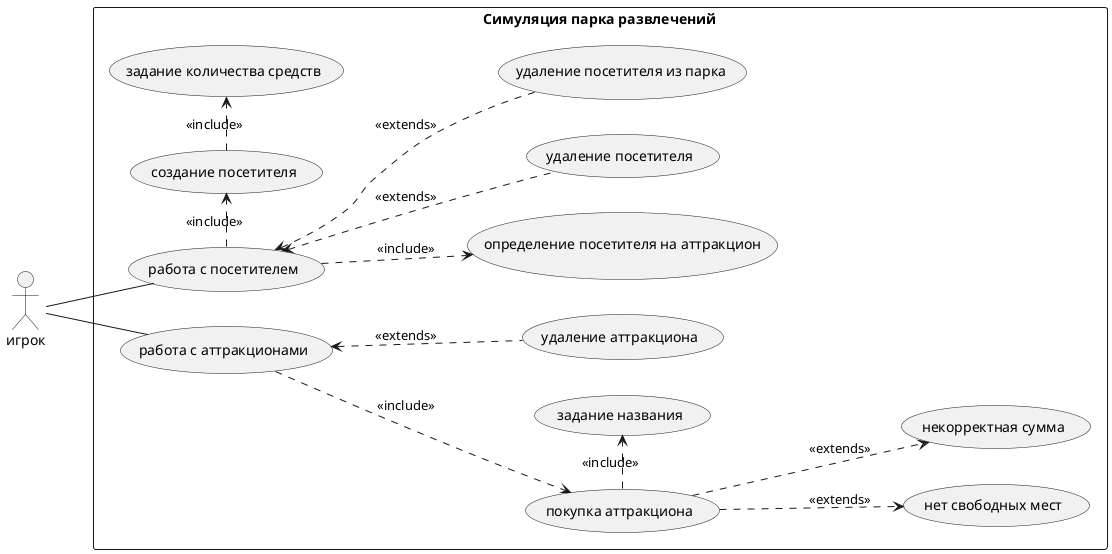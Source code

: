 @startuml
left to right direction
skinparam packageStyle rectangle
actor :игрок:
rectangle "Симуляция парка развлечений" {
  :игрок: -- (работа с посетителем)
  (работа с посетителем) ..> (определение посетителя на аттракцион) : <<include>>
  (работа с посетителем) <.. (удаление посетителя) : <<extends>>
  (работа с посетителем) <.. (удаление посетителя из парка) : <<extends>>
  (работа с посетителем) .> (создание посетителя) : <<include>>
  (создание посетителя) .> (задание количества средств) : <<include>>

  :игрок: -- (работа с аттракционами)
  (работа с аттракционами) <.. (удаление аттракциона) : <<extends>>
  (работа с аттракционами) ..> (покупка аттракциона) : <<include>>
  (покупка аттракциона) ..> (нет свободных мест) : <<extends>>
  (покупка аттракциона) ..> (некорректная сумма) : <<extends>>
  (покупка аттракциона) .> (задание названия) : <<include>>

}
@enduml

